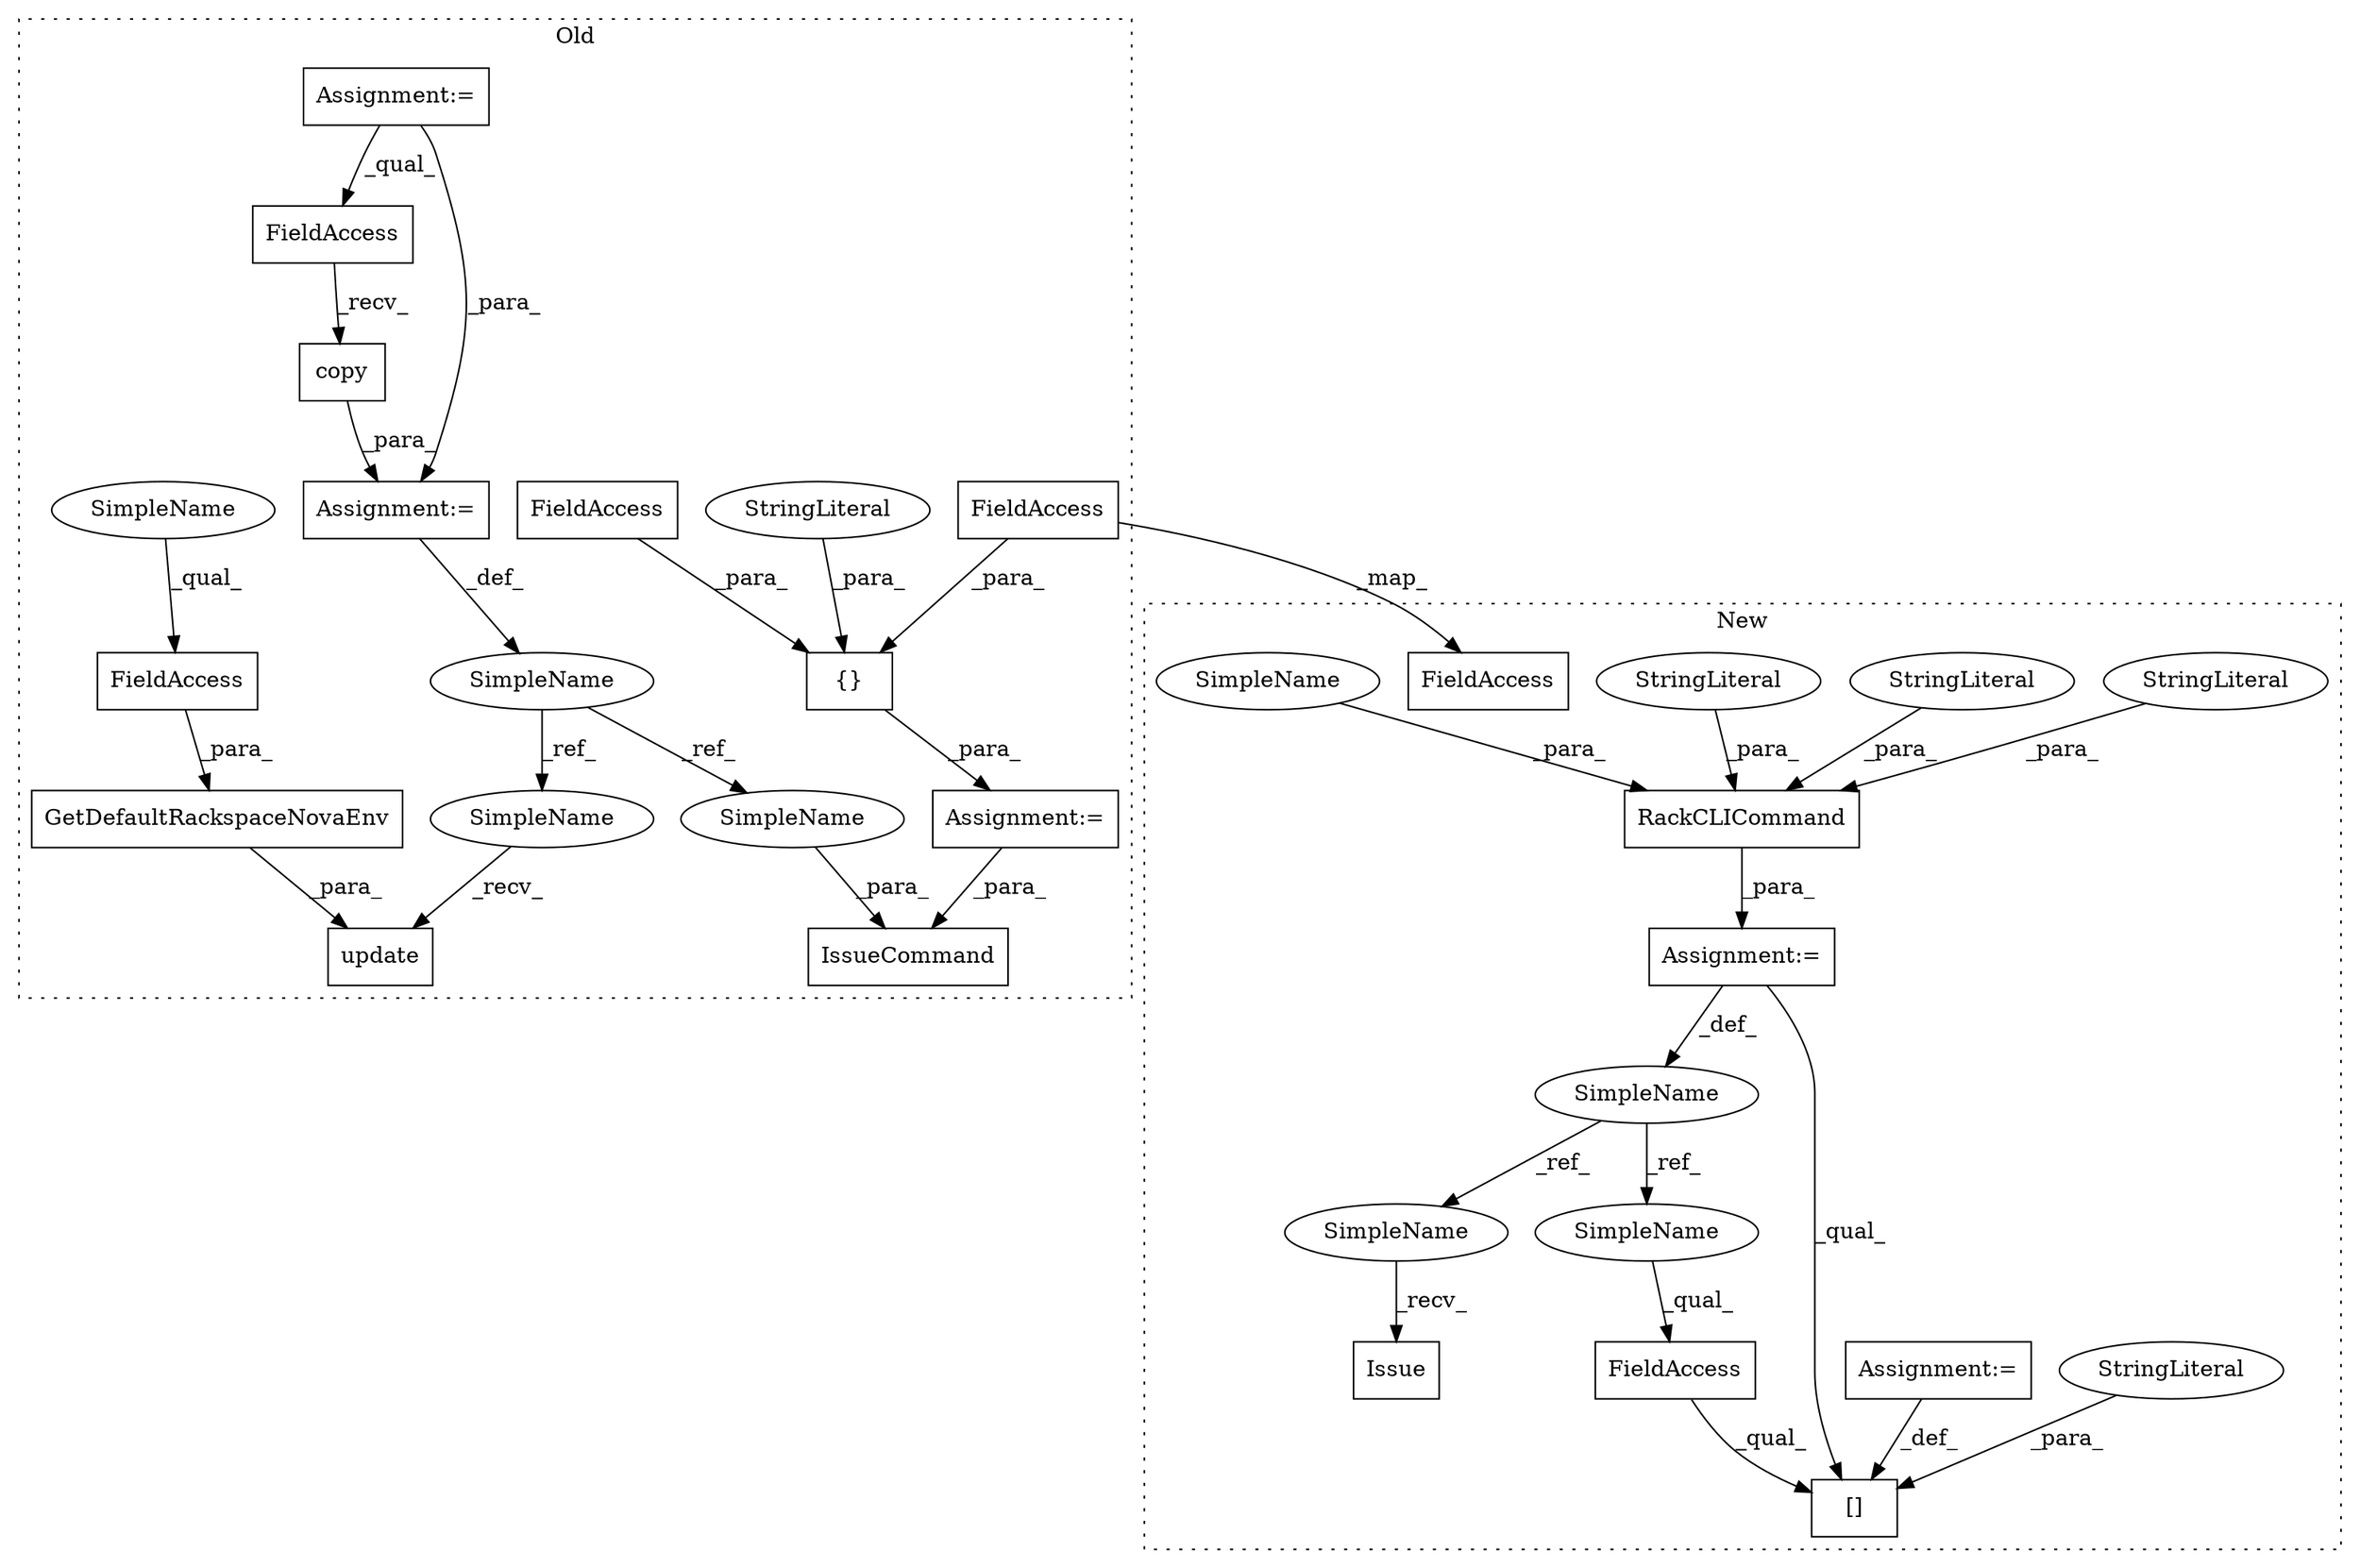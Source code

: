 digraph G {
subgraph cluster0 {
1 [label="update" a="32" s="17356,17405" l="7,1" shape="box"];
3 [label="GetDefaultRackspaceNovaEnv" a="32" s="17368,17404" l="27,1" shape="box"];
7 [label="FieldAccess" a="22" s="17395" l="9" shape="box"];
8 [label="copy" a="32" s="17340" l="6" shape="box"];
9 [label="IssueCommand" a="32" s="17636,17656" l="13,1" shape="box"];
10 [label="FieldAccess" a="22" s="17329" l="10" shape="box"];
11 [label="{}" a="4" s="17428,17465" l="1,1" shape="box"];
12 [label="FieldAccess" a="22" s="17429" l="15" shape="box"];
13 [label="SimpleName" a="42" s="17325" l="3" shape="ellipse"];
14 [label="StringLiteral" a="45" s="17460" l="5" shape="ellipse"];
21 [label="Assignment:=" a="7" s="17133" l="2" shape="box"];
22 [label="Assignment:=" a="7" s="17415" l="1" shape="box"];
24 [label="Assignment:=" a="7" s="17328" l="1" shape="box"];
26 [label="FieldAccess" a="22" s="17452" l="7" shape="box"];
27 [label="SimpleName" a="42" s="17395" l="4" shape="ellipse"];
29 [label="SimpleName" a="42" s="17653" l="3" shape="ellipse"];
30 [label="SimpleName" a="42" s="17352" l="3" shape="ellipse"];
label = "Old";
style="dotted";
}
subgraph cluster1 {
2 [label="Issue" a="32" s="11818" l="7" shape="box"];
4 [label="SimpleName" a="42" s="11527" l="3" shape="ellipse"];
5 [label="FieldAccess" a="22" s="11630" l="9" shape="box"];
6 [label="[]" a="2" s="11630,11650" l="10,1" shape="box"];
15 [label="StringLiteral" a="45" s="11640" l="10" shape="ellipse"];
16 [label="RackCLICommand" a="32" s="11536,11594" l="15,1" shape="box"];
17 [label="StringLiteral" a="45" s="11566" l="10" shape="ellipse"];
18 [label="StringLiteral" a="45" s="11577" l="17" shape="ellipse"];
19 [label="StringLiteral" a="45" s="11556" l="9" shape="ellipse"];
20 [label="Assignment:=" a="7" s="11530" l="1" shape="box"];
23 [label="Assignment:=" a="7" s="11651" l="1" shape="box"];
25 [label="FieldAccess" a="22" s="11617" l="7" shape="box"];
28 [label="SimpleName" a="42" s="11551" l="4" shape="ellipse"];
31 [label="SimpleName" a="42" s="11814" l="3" shape="ellipse"];
32 [label="SimpleName" a="42" s="11630" l="3" shape="ellipse"];
label = "New";
style="dotted";
}
3 -> 1 [label="_para_"];
4 -> 32 [label="_ref_"];
4 -> 31 [label="_ref_"];
5 -> 6 [label="_qual_"];
7 -> 3 [label="_para_"];
8 -> 24 [label="_para_"];
10 -> 8 [label="_recv_"];
11 -> 22 [label="_para_"];
12 -> 11 [label="_para_"];
13 -> 30 [label="_ref_"];
13 -> 29 [label="_ref_"];
14 -> 11 [label="_para_"];
15 -> 6 [label="_para_"];
16 -> 20 [label="_para_"];
17 -> 16 [label="_para_"];
18 -> 16 [label="_para_"];
19 -> 16 [label="_para_"];
20 -> 4 [label="_def_"];
20 -> 6 [label="_qual_"];
21 -> 24 [label="_para_"];
21 -> 10 [label="_qual_"];
22 -> 9 [label="_para_"];
23 -> 6 [label="_def_"];
24 -> 13 [label="_def_"];
26 -> 11 [label="_para_"];
26 -> 25 [label="_map_"];
27 -> 7 [label="_qual_"];
28 -> 16 [label="_para_"];
29 -> 9 [label="_para_"];
30 -> 1 [label="_recv_"];
31 -> 2 [label="_recv_"];
32 -> 5 [label="_qual_"];
}